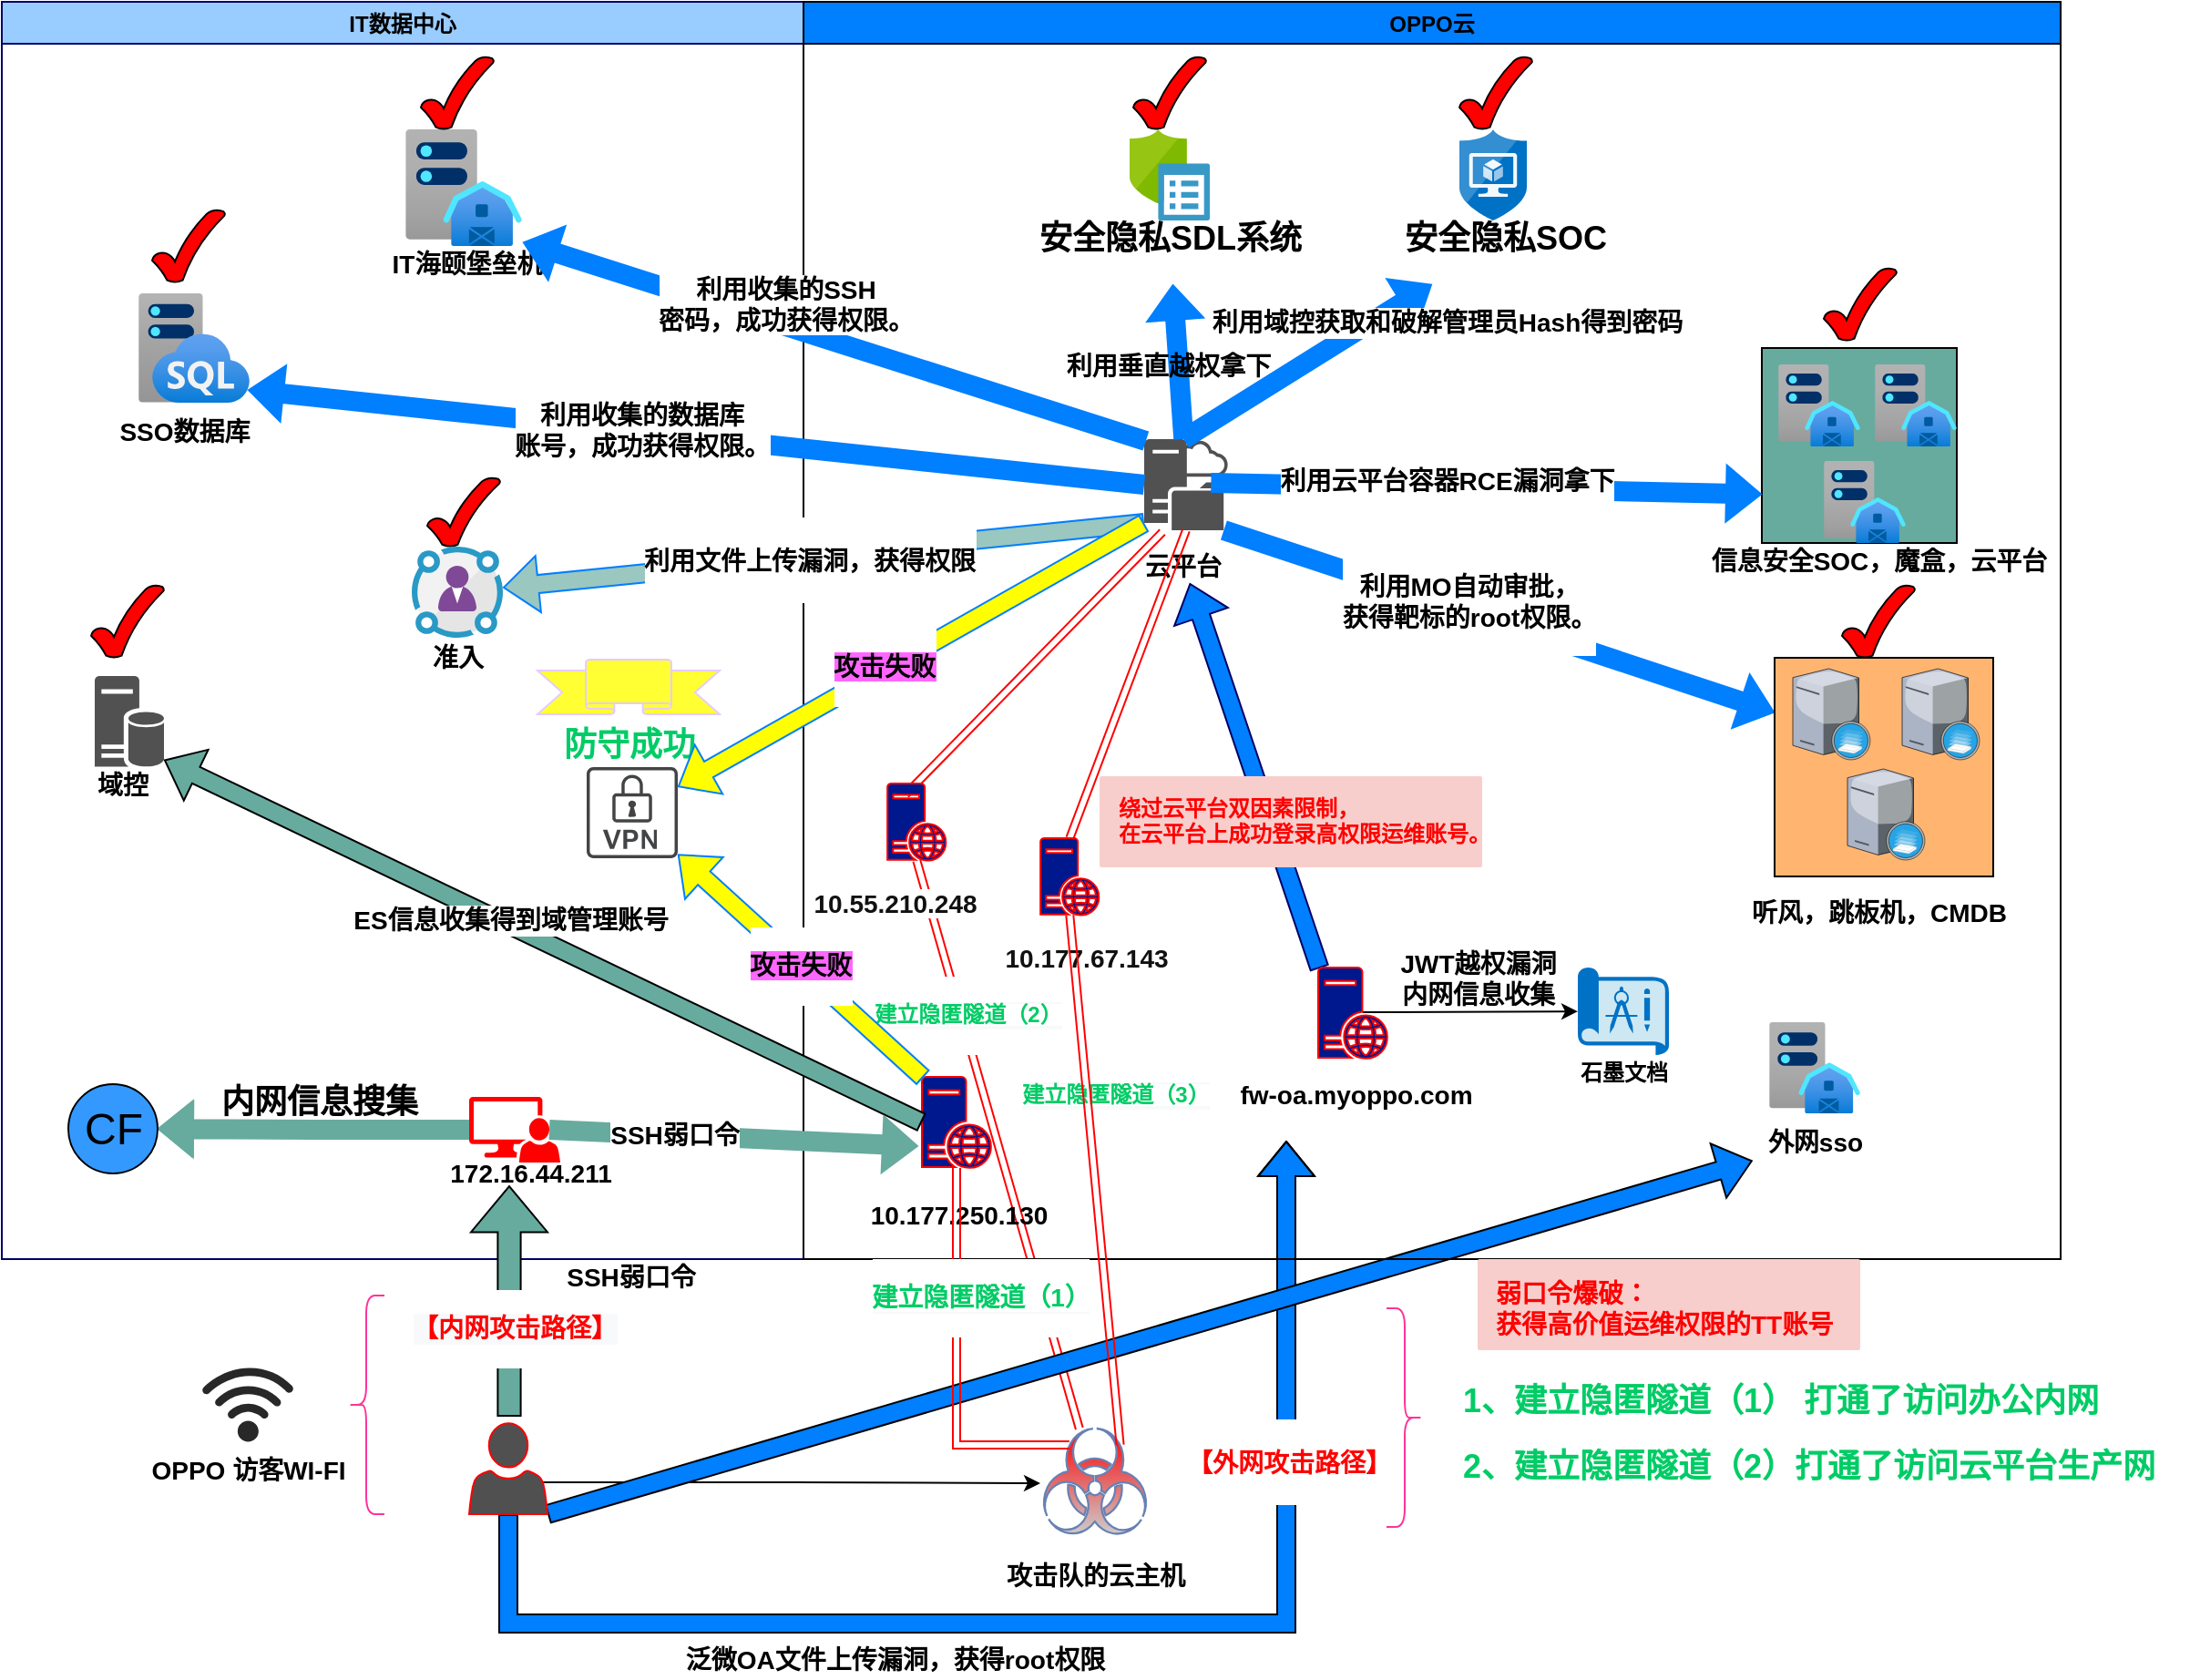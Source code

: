 <mxfile version="22.1.0" type="github" pages="2">
  <diagram name="Page-1" id="822b0af5-4adb-64df-f703-e8dfc1f81529">
    <mxGraphModel dx="1588" dy="1726" grid="1" gridSize="10" guides="1" tooltips="1" connect="1" arrows="1" fold="1" page="1" pageScale="1" pageWidth="1100" pageHeight="850" background="#ffffff" math="0" shadow="0">
      <root>
        <mxCell id="0" />
        <mxCell id="1" parent="0" />
        <mxCell id="xDUCzoNB_8iKxrxr12U6-78" style="edgeStyle=none;shape=link;rounded=0;orthogonalLoop=1;jettySize=auto;html=1;strokeColor=#FF0000;fillColor=#9AC7BF;exitX=0.5;exitY=1;exitDx=0;exitDy=0;exitPerimeter=0;" parent="1" source="2aLpn5TLc2RhevLp-2D4-2" target="xDUCzoNB_8iKxrxr12U6-12" edge="1">
          <mxGeometry relative="1" as="geometry">
            <mxPoint x="641" y="300" as="sourcePoint" />
          </mxGeometry>
        </mxCell>
        <mxCell id="xDUCzoNB_8iKxrxr12U6-18" style="edgeStyle=orthogonalEdgeStyle;rounded=0;orthogonalLoop=1;jettySize=auto;html=1;exitX=0.94;exitY=0.65;exitDx=0;exitDy=0;exitPerimeter=0;" parent="1" source="xDUCzoNB_8iKxrxr12U6-2" target="xDUCzoNB_8iKxrxr12U6-12" edge="1">
          <mxGeometry relative="1" as="geometry" />
        </mxCell>
        <mxCell id="xDUCzoNB_8iKxrxr12U6-52" style="edgeStyle=orthogonalEdgeStyle;shape=flexArrow;rounded=0;orthogonalLoop=1;jettySize=auto;html=1;exitX=0.5;exitY=1;exitDx=0;exitDy=0;exitPerimeter=0;fillColor=#007FFF;" parent="1" source="xDUCzoNB_8iKxrxr12U6-2" target="xDUCzoNB_8iKxrxr12U6-27" edge="1">
          <mxGeometry relative="1" as="geometry">
            <Array as="points">
              <mxPoint x="318" y="820" />
              <mxPoint x="745" y="820" />
            </Array>
          </mxGeometry>
        </mxCell>
        <mxCell id="xDUCzoNB_8iKxrxr12U6-128" value="&lt;h2&gt;&lt;b&gt;&lt;font style=&quot;font-size: 14px&quot; color=&quot;#ff0000&quot;&gt;【外网攻击路径】&lt;/font&gt;&lt;/b&gt;&lt;/h2&gt;" style="edgeLabel;html=1;align=center;verticalAlign=middle;resizable=0;points=[];" parent="xDUCzoNB_8iKxrxr12U6-52" vertex="1" connectable="0">
          <mxGeometry x="0.533" y="-1" relative="1" as="geometry">
            <mxPoint as="offset" />
          </mxGeometry>
        </mxCell>
        <mxCell id="xDUCzoNB_8iKxrxr12U6-63" style="edgeStyle=none;rounded=0;orthogonalLoop=1;jettySize=auto;html=1;exitX=1;exitY=1;exitDx=0;exitDy=0;exitPerimeter=0;fillColor=#007FFF;shape=flexArrow;" parent="1" source="xDUCzoNB_8iKxrxr12U6-2" target="xDUCzoNB_8iKxrxr12U6-62" edge="1">
          <mxGeometry relative="1" as="geometry" />
        </mxCell>
        <mxCell id="xDUCzoNB_8iKxrxr12U6-2" value="" style="pointerEvents=1;shadow=0;dashed=0;html=1;strokeColor=red;labelPosition=center;verticalLabelPosition=bottom;verticalAlign=top;align=center;fillColor=#505050;shape=mxgraph.mscae.intune.account_portal" parent="1" vertex="1">
          <mxGeometry x="296.5" y="710" width="43" height="50" as="geometry" />
        </mxCell>
        <mxCell id="xDUCzoNB_8iKxrxr12U6-6" value="IT数据中心" style="swimlane;fillColor=#99CCFF;strokeColor=#000066;" parent="1" vertex="1">
          <mxGeometry x="40" y="-70" width="440" height="690" as="geometry">
            <mxRectangle x="320" y="180" width="90" height="23" as="alternateBounds" />
          </mxGeometry>
        </mxCell>
        <mxCell id="xDUCzoNB_8iKxrxr12U6-39" style="edgeStyle=orthogonalEdgeStyle;rounded=0;orthogonalLoop=1;jettySize=auto;html=1;exitX=0;exitY=0.5;exitDx=0;exitDy=0;exitPerimeter=0;entryX=1;entryY=0.5;entryDx=0;entryDy=0;strokeColor=#67AB9F;shape=flexArrow;fillColor=#67AB9F;" parent="xDUCzoNB_8iKxrxr12U6-6" source="xDUCzoNB_8iKxrxr12U6-32" target="xDUCzoNB_8iKxrxr12U6-38" edge="1">
          <mxGeometry relative="1" as="geometry" />
        </mxCell>
        <mxCell id="xDUCzoNB_8iKxrxr12U6-32" value="" style="pointerEvents=1;shadow=0;dashed=0;html=1;strokeColor=none;labelPosition=center;verticalLabelPosition=bottom;verticalAlign=top;align=center;fillColor=#FF0000;shape=mxgraph.mscae.system_center.admin_console" parent="xDUCzoNB_8iKxrxr12U6-6" vertex="1">
          <mxGeometry x="256.5" y="601" width="50" height="36" as="geometry" />
        </mxCell>
        <mxCell id="xDUCzoNB_8iKxrxr12U6-36" value="&lt;font style=&quot;font-size: 14px&quot;&gt;&lt;b&gt;172.16.44.211&lt;/b&gt;&lt;/font&gt;" style="text;html=1;align=center;verticalAlign=middle;resizable=0;points=[];autosize=1;" parent="xDUCzoNB_8iKxrxr12U6-6" vertex="1">
          <mxGeometry x="240" y="633" width="100" height="20" as="geometry" />
        </mxCell>
        <mxCell id="xDUCzoNB_8iKxrxr12U6-38" value="&lt;font style=&quot;font-size: 24px&quot;&gt;CF&lt;/font&gt;" style="ellipse;whiteSpace=wrap;html=1;aspect=fixed;strokeColor=#000000;fillColor=#3399FF;" parent="xDUCzoNB_8iKxrxr12U6-6" vertex="1">
          <mxGeometry x="36.5" y="594" width="49" height="49" as="geometry" />
        </mxCell>
        <mxCell id="xDUCzoNB_8iKxrxr12U6-40" value="&lt;font style=&quot;font-size: 18px&quot;&gt;&lt;b&gt;内网信息搜集&lt;/b&gt;&lt;/font&gt;" style="text;html=1;align=center;verticalAlign=middle;resizable=0;points=[];autosize=1;" parent="xDUCzoNB_8iKxrxr12U6-6" vertex="1">
          <mxGeometry x="113.5" y="594" width="120" height="20" as="geometry" />
        </mxCell>
        <mxCell id="xDUCzoNB_8iKxrxr12U6-66" value="" style="pointerEvents=1;shadow=0;dashed=0;html=1;strokeColor=none;labelPosition=center;verticalLabelPosition=bottom;verticalAlign=top;align=center;fillColor=#515151;shape=mxgraph.mscae.enterprise.database_server" parent="xDUCzoNB_8iKxrxr12U6-6" vertex="1">
          <mxGeometry x="51" y="370" width="38" height="50" as="geometry" />
        </mxCell>
        <mxCell id="xDUCzoNB_8iKxrxr12U6-69" value="&lt;font style=&quot;font-size: 14px&quot;&gt;&lt;b&gt;域控&lt;/b&gt;&lt;/font&gt;" style="text;html=1;align=center;verticalAlign=middle;resizable=0;points=[];autosize=1;" parent="xDUCzoNB_8iKxrxr12U6-6" vertex="1">
          <mxGeometry x="46" y="420" width="40" height="20" as="geometry" />
        </mxCell>
        <mxCell id="xDUCzoNB_8iKxrxr12U6-70" value="" style="verticalLabelPosition=bottom;verticalAlign=top;html=1;shape=mxgraph.basic.tick;strokeColor=#000000;fillColor=#FF0000;" parent="xDUCzoNB_8iKxrxr12U6-6" vertex="1">
          <mxGeometry x="49" y="320" width="40" height="40" as="geometry" />
        </mxCell>
        <mxCell id="xDUCzoNB_8iKxrxr12U6-106" value="" style="aspect=fixed;html=1;points=[];align=center;image;fontSize=12;image=img/lib/azure2/general/Server_Farm.svg;strokeColor=#000000;fillColor=#FF0000;" parent="xDUCzoNB_8iKxrxr12U6-6" vertex="1">
          <mxGeometry x="221.5" y="70" width="64" height="64" as="geometry" />
        </mxCell>
        <mxCell id="xDUCzoNB_8iKxrxr12U6-107" value="" style="group" parent="xDUCzoNB_8iKxrxr12U6-6" vertex="1" connectable="0">
          <mxGeometry x="60" y="160" width="85" height="86" as="geometry" />
        </mxCell>
        <mxCell id="xDUCzoNB_8iKxrxr12U6-104" value="" style="aspect=fixed;html=1;points=[];align=center;image;fontSize=12;image=img/lib/azure2/databases/SQL_Managed_Instance.svg;strokeColor=#000000;fillColor=#FF0000;" parent="xDUCzoNB_8iKxrxr12U6-107" vertex="1">
          <mxGeometry x="15.06" width="60.94" height="60" as="geometry" />
        </mxCell>
        <mxCell id="xDUCzoNB_8iKxrxr12U6-105" value="&lt;font style=&quot;font-size: 14px&quot;&gt;&lt;b&gt;SSO数据库&lt;/b&gt;&lt;/font&gt;" style="text;html=1;align=center;verticalAlign=middle;resizable=0;points=[];autosize=1;" parent="xDUCzoNB_8iKxrxr12U6-107" vertex="1">
          <mxGeometry x="-5" y="66" width="90" height="20" as="geometry" />
        </mxCell>
        <mxCell id="xDUCzoNB_8iKxrxr12U6-117" value="&lt;font style=&quot;font-size: 14px&quot;&gt;&lt;b&gt;IT海颐堡垒机&lt;/b&gt;&lt;/font&gt;" style="text;html=1;align=center;verticalAlign=middle;resizable=0;points=[];autosize=1;" parent="xDUCzoNB_8iKxrxr12U6-6" vertex="1">
          <mxGeometry x="205" y="134" width="100" height="20" as="geometry" />
        </mxCell>
        <mxCell id="xDUCzoNB_8iKxrxr12U6-143" value="" style="verticalLabelPosition=bottom;verticalAlign=top;html=1;shape=mxgraph.basic.tick;strokeColor=#000000;fillColor=#FF0000;" parent="xDUCzoNB_8iKxrxr12U6-6" vertex="1">
          <mxGeometry x="82.5" y="114" width="40" height="40" as="geometry" />
        </mxCell>
        <mxCell id="xDUCzoNB_8iKxrxr12U6-144" value="" style="verticalLabelPosition=bottom;verticalAlign=top;html=1;shape=mxgraph.basic.tick;strokeColor=#000000;fillColor=#FF0000;" parent="xDUCzoNB_8iKxrxr12U6-6" vertex="1">
          <mxGeometry x="230" y="30" width="40" height="40" as="geometry" />
        </mxCell>
        <mxCell id="xDUCzoNB_8iKxrxr12U6-145" value="" style="verticalLabelPosition=bottom;verticalAlign=top;html=1;shape=mxgraph.basic.tick;strokeColor=#000000;fillColor=#FF0000;" parent="xDUCzoNB_8iKxrxr12U6-6" vertex="1">
          <mxGeometry x="233.5" y="261" width="40" height="38" as="geometry" />
        </mxCell>
        <mxCell id="xDUCzoNB_8iKxrxr12U6-155" value="" style="group" parent="xDUCzoNB_8iKxrxr12U6-6" vertex="1" connectable="0">
          <mxGeometry x="225" y="299" width="50" height="71" as="geometry" />
        </mxCell>
        <mxCell id="xDUCzoNB_8iKxrxr12U6-152" value="" style="aspect=fixed;html=1;points=[];align=center;image;fontSize=12;image=img/lib/mscae/Identity_Governance.svg;strokeColor=#E5CCFF;fillColor=#67AB9F;" parent="xDUCzoNB_8iKxrxr12U6-155" vertex="1">
          <mxGeometry width="50" height="50" as="geometry" />
        </mxCell>
        <mxCell id="xDUCzoNB_8iKxrxr12U6-153" value="&lt;font style=&quot;font-size: 14px&quot;&gt;&lt;b&gt;准入&lt;/b&gt;&lt;/font&gt;" style="text;html=1;align=center;verticalAlign=middle;resizable=0;points=[];autosize=1;" parent="xDUCzoNB_8iKxrxr12U6-155" vertex="1">
          <mxGeometry x="5" y="51" width="40" height="20" as="geometry" />
        </mxCell>
        <mxCell id="xDUCzoNB_8iKxrxr12U6-167" value="" style="pointerEvents=1;shadow=0;dashed=0;html=1;strokeColor=none;fillColor=#434445;aspect=fixed;labelPosition=center;verticalLabelPosition=bottom;verticalAlign=top;align=center;outlineConnect=0;shape=mxgraph.vvd.vpn;" parent="xDUCzoNB_8iKxrxr12U6-6" vertex="1">
          <mxGeometry x="321" y="420" width="50" height="50" as="geometry" />
        </mxCell>
        <mxCell id="xDUCzoNB_8iKxrxr12U6-174" value="&lt;b&gt;&lt;font style=&quot;font-size: 18px&quot; color=&quot;#00cc66&quot;&gt;防守成功&lt;/font&gt;&lt;/b&gt;" style="verticalLabelPosition=bottom;verticalAlign=top;html=1;shape=mxgraph.basic.banner;strokeColor=#E5CCFF;fillColor=#FFFF33;" parent="xDUCzoNB_8iKxrxr12U6-6" vertex="1">
          <mxGeometry x="294" y="361" width="100" height="30" as="geometry" />
        </mxCell>
        <mxCell id="xDUCzoNB_8iKxrxr12U6-7" value="OPPO云" style="swimlane;fillColor=#007FFF;" parent="1" vertex="1">
          <mxGeometry x="480" y="-70" width="690" height="690" as="geometry">
            <mxRectangle x="320" y="180" width="90" height="23" as="alternateBounds" />
          </mxGeometry>
        </mxCell>
        <mxCell id="xDUCzoNB_8iKxrxr12U6-42" value="" style="group" parent="xDUCzoNB_8iKxrxr12U6-7" vertex="1" connectable="0">
          <mxGeometry x="20" y="590" width="151" height="86" as="geometry" />
        </mxCell>
        <mxCell id="xDUCzoNB_8iKxrxr12U6-43" value="" style="aspect=fixed;pointerEvents=1;shadow=0;dashed=0;html=1;strokeColor=red;labelPosition=center;verticalLabelPosition=bottom;verticalAlign=top;align=center;fillColor=#00188D;shape=mxgraph.mscae.enterprise.web_server" parent="xDUCzoNB_8iKxrxr12U6-42" vertex="1">
          <mxGeometry x="45" width="38" height="50" as="geometry" />
        </mxCell>
        <mxCell id="xDUCzoNB_8iKxrxr12U6-44" value="&lt;font style=&quot;font-size: 14px&quot;&gt;&lt;b&gt;10.177.250.130&lt;/b&gt;&lt;/font&gt;" style="text;html=1;align=center;verticalAlign=middle;resizable=0;points=[];autosize=1;" parent="xDUCzoNB_8iKxrxr12U6-42" vertex="1">
          <mxGeometry x="10" y="66" width="110" height="20" as="geometry" />
        </mxCell>
        <mxCell id="xDUCzoNB_8iKxrxr12U6-133" value="&lt;h4 style=&quot;background-color: rgb(248 , 249 , 250)&quot;&gt;&lt;span style=&quot;background-color: rgb(255 , 255 , 255)&quot;&gt;&lt;font color=&quot;#00cc66&quot; style=&quot;font-size: 12px&quot;&gt;建立隐匿隧道（3）&lt;/font&gt;&lt;/span&gt;&lt;/h4&gt;" style="edgeLabel;html=1;align=center;verticalAlign=middle;resizable=0;points=[];" parent="xDUCzoNB_8iKxrxr12U6-42" vertex="1" connectable="0">
          <mxGeometry x="151" y="10" as="geometry" />
        </mxCell>
        <mxCell id="xDUCzoNB_8iKxrxr12U6-60" style="rounded=0;orthogonalLoop=1;jettySize=auto;html=1;exitX=0.64;exitY=0.49;exitDx=0;exitDy=0;exitPerimeter=0;fillColor=#FF6666;" parent="xDUCzoNB_8iKxrxr12U6-7" source="xDUCzoNB_8iKxrxr12U6-10" target="xDUCzoNB_8iKxrxr12U6-56" edge="1">
          <mxGeometry relative="1" as="geometry" />
        </mxCell>
        <mxCell id="xDUCzoNB_8iKxrxr12U6-61" value="&lt;font style=&quot;font-size: 14px&quot;&gt;&lt;b&gt;JWT越权漏洞&lt;br&gt;内网信息收集&lt;/b&gt;&lt;/font&gt;" style="text;html=1;align=center;verticalAlign=middle;resizable=0;points=[];autosize=1;" parent="xDUCzoNB_8iKxrxr12U6-7" vertex="1">
          <mxGeometry x="320" y="516" width="100" height="40" as="geometry" />
        </mxCell>
        <mxCell id="xDUCzoNB_8iKxrxr12U6-74" value="" style="group" parent="xDUCzoNB_8iKxrxr12U6-7" vertex="1" connectable="0">
          <mxGeometry x="178" y="240" width="60" height="80" as="geometry" />
        </mxCell>
        <mxCell id="xDUCzoNB_8iKxrxr12U6-72" value="" style="pointerEvents=1;shadow=0;dashed=0;html=1;strokeColor=none;labelPosition=center;verticalLabelPosition=bottom;verticalAlign=top;align=center;fillColor=#515151;shape=mxgraph.mscae.system_center.cloud_distribution_point" parent="xDUCzoNB_8iKxrxr12U6-74" vertex="1">
          <mxGeometry x="9" width="46" height="50" as="geometry" />
        </mxCell>
        <mxCell id="xDUCzoNB_8iKxrxr12U6-73" value="&lt;font style=&quot;font-size: 14px&quot;&gt;&lt;b&gt;云平台&lt;/b&gt;&lt;/font&gt;" style="text;html=1;align=center;verticalAlign=middle;resizable=0;points=[];autosize=1;" parent="xDUCzoNB_8iKxrxr12U6-74" vertex="1">
          <mxGeometry y="60" width="60" height="20" as="geometry" />
        </mxCell>
        <mxCell id="xDUCzoNB_8iKxrxr12U6-75" style="edgeStyle=none;shape=flexArrow;rounded=0;orthogonalLoop=1;jettySize=auto;html=1;exitX=0.02;exitY=0.01;exitDx=0;exitDy=0;exitPerimeter=0;entryX=0.567;entryY=0.95;entryDx=0;entryDy=0;entryPerimeter=0;strokeColor=#000066;fillColor=#007FFF;" parent="xDUCzoNB_8iKxrxr12U6-7" source="xDUCzoNB_8iKxrxr12U6-10" target="xDUCzoNB_8iKxrxr12U6-73" edge="1">
          <mxGeometry relative="1" as="geometry" />
        </mxCell>
        <mxCell id="xDUCzoNB_8iKxrxr12U6-77" value="&lt;b&gt;&lt;font color=&quot;#ff0000&quot;&gt;绕过云平台双因素限制，&lt;br&gt;在云平台上成功登录高权限运维账号。&lt;/font&gt;&lt;/b&gt;" style="points=[[0,0,0],[0.25,0,0],[0.5,0,0],[0.75,0,0],[1,0,0],[1,0.25,0],[1,0.5,0],[1,0.75,0],[1,1,0],[0.75,1,0],[0.5,1,0],[0.25,1,0],[0,1,0],[0,0.75,0],[0,0.5,0],[0,0.25,0]];rounded=1;absoluteArcSize=1;arcSize=2;html=1;strokeColor=none;gradientColor=none;shadow=0;dashed=0;fontSize=12;fontColor=#9E9E9E;align=left;verticalAlign=top;spacing=10;spacingTop=-4;fillColor=#F8CECC;" parent="xDUCzoNB_8iKxrxr12U6-7" vertex="1">
          <mxGeometry x="162.5" y="425" width="210" height="50" as="geometry" />
        </mxCell>
        <mxCell id="xDUCzoNB_8iKxrxr12U6-41" value="" style="group" parent="xDUCzoNB_8iKxrxr12U6-7" vertex="1" connectable="0">
          <mxGeometry x="237.5" y="530" width="135" height="95" as="geometry" />
        </mxCell>
        <mxCell id="xDUCzoNB_8iKxrxr12U6-10" value="" style="aspect=fixed;pointerEvents=1;shadow=0;dashed=0;html=1;strokeColor=red;labelPosition=center;verticalLabelPosition=bottom;verticalAlign=top;align=center;fillColor=#00188D;shape=mxgraph.mscae.enterprise.web_server" parent="xDUCzoNB_8iKxrxr12U6-41" vertex="1">
          <mxGeometry x="45" width="38" height="50" as="geometry" />
        </mxCell>
        <mxCell id="xDUCzoNB_8iKxrxr12U6-27" value="&lt;h3&gt;&lt;font style=&quot;font-size: 14px&quot;&gt;fw-oa.myoppo.com&lt;/font&gt;&lt;/h3&gt;" style="text;html=1;align=center;verticalAlign=middle;resizable=0;points=[];autosize=1;" parent="xDUCzoNB_8iKxrxr12U6-41" vertex="1">
          <mxGeometry x="-5" y="45" width="140" height="50" as="geometry" />
        </mxCell>
        <mxCell id="xDUCzoNB_8iKxrxr12U6-64" value="" style="group" parent="xDUCzoNB_8iKxrxr12U6-7" vertex="1" connectable="0">
          <mxGeometry x="520" y="560" width="70" height="76" as="geometry" />
        </mxCell>
        <mxCell id="xDUCzoNB_8iKxrxr12U6-8" value="" style="aspect=fixed;html=1;points=[];align=center;image;fontSize=12;image=img/lib/azure2/general/Server_Farm.svg;" parent="xDUCzoNB_8iKxrxr12U6-64" vertex="1">
          <mxGeometry x="10" width="50" height="50" as="geometry" />
        </mxCell>
        <mxCell id="xDUCzoNB_8iKxrxr12U6-62" value="&lt;font style=&quot;font-size: 14px&quot;&gt;&lt;b&gt;外网sso&lt;/b&gt;&lt;/font&gt;" style="text;html=1;align=center;verticalAlign=middle;resizable=0;points=[];autosize=1;" parent="xDUCzoNB_8iKxrxr12U6-64" vertex="1">
          <mxGeometry y="56" width="70" height="20" as="geometry" />
        </mxCell>
        <mxCell id="xDUCzoNB_8iKxrxr12U6-125" style="edgeStyle=none;rounded=0;orthogonalLoop=1;jettySize=auto;html=1;exitX=0.95;exitY=1;exitDx=0;exitDy=0;exitPerimeter=0;entryX=0;entryY=0.25;entryDx=0;entryDy=0;strokeColor=#007FFF;fillColor=#007FFF;shape=flexArrow;" parent="xDUCzoNB_8iKxrxr12U6-7" source="xDUCzoNB_8iKxrxr12U6-72" target="xDUCzoNB_8iKxrxr12U6-121" edge="1">
          <mxGeometry relative="1" as="geometry" />
        </mxCell>
        <mxCell id="xDUCzoNB_8iKxrxr12U6-126" value="&lt;h3&gt;&lt;font style=&quot;font-size: 14px&quot;&gt;&lt;b&gt;利用MO自动审批，&lt;br&gt;&lt;/b&gt;&lt;/font&gt;&lt;font style=&quot;font-size: 14px&quot;&gt;&lt;b&gt;获得靶标的root权限。&lt;/b&gt;&lt;/font&gt;&lt;/h3&gt;" style="edgeLabel;html=1;align=center;verticalAlign=middle;resizable=0;points=[];" parent="xDUCzoNB_8iKxrxr12U6-125" vertex="1" connectable="0">
          <mxGeometry x="-0.344" y="1" relative="1" as="geometry">
            <mxPoint x="35" y="6.46" as="offset" />
          </mxGeometry>
        </mxCell>
        <mxCell id="xDUCzoNB_8iKxrxr12U6-134" value="" style="group" parent="xDUCzoNB_8iKxrxr12U6-7" vertex="1" connectable="0">
          <mxGeometry x="510" y="360" width="160" height="150" as="geometry" />
        </mxCell>
        <mxCell id="xDUCzoNB_8iKxrxr12U6-121" value="" style="whiteSpace=wrap;html=1;aspect=fixed;strokeColor=#000000;fillColor=#FFB570;" parent="xDUCzoNB_8iKxrxr12U6-134" vertex="1">
          <mxGeometry x="23" width="120" height="120" as="geometry" />
        </mxCell>
        <mxCell id="xDUCzoNB_8iKxrxr12U6-120" value="" style="verticalLabelPosition=bottom;aspect=fixed;html=1;verticalAlign=top;strokeColor=none;align=center;outlineConnect=0;shape=mxgraph.citrix.xenserver;fillColor=#FF0000;" parent="xDUCzoNB_8iKxrxr12U6-134" vertex="1">
          <mxGeometry x="33" y="6" width="42.5" height="50" as="geometry" />
        </mxCell>
        <mxCell id="xDUCzoNB_8iKxrxr12U6-122" value="" style="verticalLabelPosition=bottom;aspect=fixed;html=1;verticalAlign=top;strokeColor=none;align=center;outlineConnect=0;shape=mxgraph.citrix.xenserver;fillColor=#FF0000;" parent="xDUCzoNB_8iKxrxr12U6-134" vertex="1">
          <mxGeometry x="93" y="6" width="42.5" height="50" as="geometry" />
        </mxCell>
        <mxCell id="xDUCzoNB_8iKxrxr12U6-123" value="" style="verticalLabelPosition=bottom;aspect=fixed;html=1;verticalAlign=top;strokeColor=none;align=center;outlineConnect=0;shape=mxgraph.citrix.xenserver;fillColor=#FF0000;" parent="xDUCzoNB_8iKxrxr12U6-134" vertex="1">
          <mxGeometry x="63" y="61" width="42.5" height="50" as="geometry" />
        </mxCell>
        <mxCell id="xDUCzoNB_8iKxrxr12U6-124" value="&lt;font style=&quot;font-size: 14px&quot;&gt;&lt;b&gt;听风，跳板机，CMDB&lt;/b&gt;&lt;/font&gt;" style="text;html=1;align=center;verticalAlign=middle;resizable=0;points=[];autosize=1;" parent="xDUCzoNB_8iKxrxr12U6-134" vertex="1">
          <mxGeometry y="130" width="160" height="20" as="geometry" />
        </mxCell>
        <mxCell id="xDUCzoNB_8iKxrxr12U6-135" style="edgeStyle=none;rounded=0;orthogonalLoop=1;jettySize=auto;html=1;exitX=0;exitY=0.25;exitDx=0;exitDy=0;strokeColor=#000000;fillColor=#67AB9F;" parent="xDUCzoNB_8iKxrxr12U6-134" source="xDUCzoNB_8iKxrxr12U6-121" target="xDUCzoNB_8iKxrxr12U6-121" edge="1">
          <mxGeometry relative="1" as="geometry" />
        </mxCell>
        <mxCell id="xDUCzoNB_8iKxrxr12U6-140" value="" style="group" parent="xDUCzoNB_8iKxrxr12U6-7" vertex="1" connectable="0">
          <mxGeometry x="490" y="190" width="200" height="138" as="geometry" />
        </mxCell>
        <mxCell id="xDUCzoNB_8iKxrxr12U6-138" value="" style="whiteSpace=wrap;html=1;aspect=fixed;strokeColor=#000000;fillColor=#67AB9F;" parent="xDUCzoNB_8iKxrxr12U6-140" vertex="1">
          <mxGeometry x="36" width="107" height="107" as="geometry" />
        </mxCell>
        <mxCell id="xDUCzoNB_8iKxrxr12U6-102" value="" style="aspect=fixed;html=1;points=[];align=center;image;fontSize=12;image=img/lib/azure2/general/Server_Farm.svg;strokeColor=#000000;fillColor=#FF0000;" parent="xDUCzoNB_8iKxrxr12U6-140" vertex="1">
          <mxGeometry x="98" y="9" width="45" height="45" as="geometry" />
        </mxCell>
        <mxCell id="xDUCzoNB_8iKxrxr12U6-137" value="" style="aspect=fixed;html=1;points=[];align=center;image;fontSize=12;image=img/lib/azure2/general/Server_Farm.svg;strokeColor=#000000;fillColor=#FF0000;" parent="xDUCzoNB_8iKxrxr12U6-140" vertex="1">
          <mxGeometry x="45" y="9" width="45" height="45" as="geometry" />
        </mxCell>
        <mxCell id="xDUCzoNB_8iKxrxr12U6-136" value="" style="aspect=fixed;html=1;points=[];align=center;image;fontSize=12;image=img/lib/azure2/general/Server_Farm.svg;strokeColor=#000000;fillColor=#FF0000;" parent="xDUCzoNB_8iKxrxr12U6-140" vertex="1">
          <mxGeometry x="70" y="62" width="45" height="45" as="geometry" />
        </mxCell>
        <mxCell id="xDUCzoNB_8iKxrxr12U6-139" value="&lt;font style=&quot;font-size: 14px&quot;&gt;&lt;b&gt;信息安全SOC，魔盒，云平台&lt;/b&gt;&lt;/font&gt;" style="text;html=1;align=center;verticalAlign=middle;resizable=0;points=[];autosize=1;" parent="xDUCzoNB_8iKxrxr12U6-140" vertex="1">
          <mxGeometry y="107" width="200" height="20" as="geometry" />
        </mxCell>
        <mxCell id="xDUCzoNB_8iKxrxr12U6-141" style="edgeStyle=none;rounded=0;orthogonalLoop=1;jettySize=auto;html=1;exitX=0.95;exitY=0.5;exitDx=0;exitDy=0;exitPerimeter=0;strokeColor=#007FFF;fillColor=#007FFF;entryX=0;entryY=0.75;entryDx=0;entryDy=0;shape=flexArrow;" parent="xDUCzoNB_8iKxrxr12U6-7" target="xDUCzoNB_8iKxrxr12U6-138" edge="1">
          <mxGeometry relative="1" as="geometry">
            <mxPoint x="223.7" y="264" as="sourcePoint" />
            <mxPoint x="470" y="269" as="targetPoint" />
          </mxGeometry>
        </mxCell>
        <mxCell id="xDUCzoNB_8iKxrxr12U6-142" value="&lt;h4&gt;&lt;font style=&quot;font-size: 14px&quot;&gt;利用云平台容器RCE漏洞拿下&lt;/font&gt;&lt;/h4&gt;" style="edgeLabel;html=1;align=center;verticalAlign=middle;resizable=0;points=[];" parent="xDUCzoNB_8iKxrxr12U6-141" vertex="1" connectable="0">
          <mxGeometry x="-0.472" y="1" relative="1" as="geometry">
            <mxPoint x="49.29" y="-2.31" as="offset" />
          </mxGeometry>
        </mxCell>
        <mxCell id="xDUCzoNB_8iKxrxr12U6-146" value="" style="verticalLabelPosition=bottom;verticalAlign=top;html=1;shape=mxgraph.basic.tick;strokeColor=#000000;fillColor=#FF0000;" parent="xDUCzoNB_8iKxrxr12U6-7" vertex="1">
          <mxGeometry x="560" y="146" width="40" height="40" as="geometry" />
        </mxCell>
        <mxCell id="xDUCzoNB_8iKxrxr12U6-147" value="" style="verticalLabelPosition=bottom;verticalAlign=top;html=1;shape=mxgraph.basic.tick;strokeColor=#000000;fillColor=#FF0000;" parent="xDUCzoNB_8iKxrxr12U6-7" vertex="1">
          <mxGeometry x="570" y="320" width="40" height="40" as="geometry" />
        </mxCell>
        <mxCell id="xDUCzoNB_8iKxrxr12U6-156" value="" style="aspect=fixed;html=1;points=[];align=center;image;fontSize=12;image=img/lib/mscae/Security_Baselines.svg;strokeColor=#E5CCFF;fillColor=#67AB9F;" parent="xDUCzoNB_8iKxrxr12U6-7" vertex="1">
          <mxGeometry x="179" y="70" width="44" height="50" as="geometry" />
        </mxCell>
        <mxCell id="xDUCzoNB_8iKxrxr12U6-157" value="" style="aspect=fixed;html=1;points=[];align=center;image;fontSize=12;image=img/lib/mscae/Application_Security_Groups.svg;strokeColor=#E5CCFF;fillColor=#67AB9F;" parent="xDUCzoNB_8iKxrxr12U6-7" vertex="1">
          <mxGeometry x="360" y="70" width="37" height="50" as="geometry" />
        </mxCell>
        <mxCell id="xDUCzoNB_8iKxrxr12U6-158" value="&lt;h2&gt;安全隐私SDL系统&lt;/h2&gt;" style="text;html=1;align=center;verticalAlign=middle;resizable=0;points=[];autosize=1;" parent="xDUCzoNB_8iKxrxr12U6-7" vertex="1">
          <mxGeometry x="121" y="105" width="160" height="50" as="geometry" />
        </mxCell>
        <mxCell id="xDUCzoNB_8iKxrxr12U6-159" value="&lt;h2&gt;安全隐私SOC&lt;/h2&gt;" style="text;html=1;align=center;verticalAlign=middle;resizable=0;points=[];autosize=1;" parent="xDUCzoNB_8iKxrxr12U6-7" vertex="1">
          <mxGeometry x="320" y="105" width="130" height="50" as="geometry" />
        </mxCell>
        <mxCell id="xDUCzoNB_8iKxrxr12U6-160" value="" style="verticalLabelPosition=bottom;verticalAlign=top;html=1;shape=mxgraph.basic.tick;strokeColor=#000000;fillColor=#FF0000;" parent="xDUCzoNB_8iKxrxr12U6-7" vertex="1">
          <mxGeometry x="181" y="30" width="40" height="40" as="geometry" />
        </mxCell>
        <mxCell id="xDUCzoNB_8iKxrxr12U6-161" value="" style="verticalLabelPosition=bottom;verticalAlign=top;html=1;shape=mxgraph.basic.tick;strokeColor=#000000;fillColor=#FF0000;" parent="xDUCzoNB_8iKxrxr12U6-7" vertex="1">
          <mxGeometry x="360" y="30" width="40" height="40" as="geometry" />
        </mxCell>
        <mxCell id="xDUCzoNB_8iKxrxr12U6-162" style="edgeStyle=none;rounded=0;orthogonalLoop=1;jettySize=auto;html=1;exitX=0.47;exitY=0;exitDx=0;exitDy=0;exitPerimeter=0;strokeColor=#007FFF;fillColor=#007FFF;shape=flexArrow;" parent="xDUCzoNB_8iKxrxr12U6-7" source="xDUCzoNB_8iKxrxr12U6-72" target="xDUCzoNB_8iKxrxr12U6-158" edge="1">
          <mxGeometry relative="1" as="geometry" />
        </mxCell>
        <mxCell id="xDUCzoNB_8iKxrxr12U6-163" style="edgeStyle=none;rounded=0;orthogonalLoop=1;jettySize=auto;html=1;exitX=0.47;exitY=0;exitDx=0;exitDy=0;exitPerimeter=0;strokeColor=#007FFF;fillColor=#007FFF;shape=flexArrow;" parent="xDUCzoNB_8iKxrxr12U6-7" source="xDUCzoNB_8iKxrxr12U6-72" target="xDUCzoNB_8iKxrxr12U6-159" edge="1">
          <mxGeometry relative="1" as="geometry" />
        </mxCell>
        <mxCell id="xDUCzoNB_8iKxrxr12U6-165" value="&lt;font style=&quot;font-size: 14px&quot;&gt;&lt;b&gt;利用域控获取和破解管理员Hash得到密码&lt;/b&gt;&lt;/font&gt;" style="edgeLabel;html=1;align=center;verticalAlign=middle;resizable=0;points=[];" parent="xDUCzoNB_8iKxrxr12U6-163" vertex="1" connectable="0">
          <mxGeometry x="0.496" y="-1" relative="1" as="geometry">
            <mxPoint x="41.53" y="-2.07" as="offset" />
          </mxGeometry>
        </mxCell>
        <mxCell id="xDUCzoNB_8iKxrxr12U6-164" value="&lt;h3&gt;利用垂直越权拿下&lt;/h3&gt;" style="text;html=1;align=center;verticalAlign=middle;resizable=0;points=[];autosize=1;" parent="xDUCzoNB_8iKxrxr12U6-7" vertex="1">
          <mxGeometry x="135" y="175" width="130" height="50" as="geometry" />
        </mxCell>
        <mxCell id="2aLpn5TLc2RhevLp-2D4-6" value="" style="shape=link;endArrow=classic;startArrow=classic;html=1;exitX=0.309;exitY=0.142;exitDx=0;exitDy=0;exitPerimeter=0;entryX=0.217;entryY=1.02;entryDx=0;entryDy=0;entryPerimeter=0;fillColor=#33FFFF;strokeColor=#FF0000;" parent="xDUCzoNB_8iKxrxr12U6-7" source="2aLpn5TLc2RhevLp-2D4-2" target="xDUCzoNB_8iKxrxr12U6-72" edge="1">
          <mxGeometry width="50" height="50" relative="1" as="geometry">
            <mxPoint x="210" y="475" as="sourcePoint" />
            <mxPoint x="250" y="370" as="targetPoint" />
          </mxGeometry>
        </mxCell>
        <mxCell id="2aLpn5TLc2RhevLp-2D4-1" value="" style="group" parent="xDUCzoNB_8iKxrxr12U6-7" vertex="1" connectable="0">
          <mxGeometry x="6" y="425" width="110" height="76" as="geometry" />
        </mxCell>
        <mxCell id="2aLpn5TLc2RhevLp-2D4-2" value="" style="aspect=fixed;pointerEvents=1;shadow=0;dashed=0;html=1;strokeColor=red;labelPosition=center;verticalLabelPosition=bottom;verticalAlign=top;align=center;fillColor=#00188D;shape=mxgraph.mscae.enterprise.web_server" parent="2aLpn5TLc2RhevLp-2D4-1" vertex="1">
          <mxGeometry x="40.077" y="4" width="32.154" height="42.308" as="geometry" />
        </mxCell>
        <mxCell id="2aLpn5TLc2RhevLp-2D4-3" value="&lt;span style=&quot;color: rgb(17 , 17 , 18) ; font-family: , , &amp;#34;arial&amp;#34; , &amp;#34;microsoft yahei&amp;#34; , &amp;#34;microsoft jhenghei&amp;#34; , &amp;#34;helvetica neue&amp;#34; , sans-serif ; font-size: 14px ; background-color: rgb(255 , 255 , 255)&quot;&gt;&lt;b&gt;10.55.210.248&lt;/b&gt;&lt;/span&gt;" style="text;html=1;align=center;verticalAlign=middle;resizable=0;points=[];autosize=1;" parent="2aLpn5TLc2RhevLp-2D4-1" vertex="1">
          <mxGeometry x="-10.538" y="60.326" width="110" height="20" as="geometry" />
        </mxCell>
        <mxCell id="QNGrBLZejqNFKaZYDb2a-1" value="" style="group" parent="xDUCzoNB_8iKxrxr12U6-7" vertex="1" connectable="0">
          <mxGeometry x="90" y="455" width="110" height="80.326" as="geometry" />
        </mxCell>
        <mxCell id="QNGrBLZejqNFKaZYDb2a-2" value="" style="aspect=fixed;pointerEvents=1;shadow=0;dashed=0;html=1;strokeColor=red;labelPosition=center;verticalLabelPosition=bottom;verticalAlign=top;align=center;fillColor=#00188D;shape=mxgraph.mscae.enterprise.web_server" parent="QNGrBLZejqNFKaZYDb2a-1" vertex="1">
          <mxGeometry x="40.077" y="4" width="32.154" height="42.308" as="geometry" />
        </mxCell>
        <mxCell id="QNGrBLZejqNFKaZYDb2a-3" value="&lt;span style=&quot;color: rgb(17 , 17 , 18) ; font-family: , , &amp;#34;arial&amp;#34; , &amp;#34;microsoft yahei&amp;#34; , &amp;#34;microsoft jhenghei&amp;#34; , &amp;#34;helvetica neue&amp;#34; , sans-serif ; font-size: 14px ; background-color: rgb(255 , 255 , 255)&quot;&gt;&lt;b&gt;10.177.67.143&lt;/b&gt;&lt;/span&gt;" style="text;html=1;align=center;verticalAlign=middle;resizable=0;points=[];autosize=1;" parent="QNGrBLZejqNFKaZYDb2a-1" vertex="1">
          <mxGeometry x="10.002" y="60.326" width="110" height="20" as="geometry" />
        </mxCell>
        <mxCell id="QNGrBLZejqNFKaZYDb2a-5" style="shape=link;rounded=0;orthogonalLoop=1;jettySize=auto;html=1;exitX=0.5;exitY=1;exitDx=0;exitDy=0;exitPerimeter=0;entryX=0.5;entryY=0;entryDx=0;entryDy=0;entryPerimeter=0;strokeColor=#FF0000;" parent="xDUCzoNB_8iKxrxr12U6-7" source="xDUCzoNB_8iKxrxr12U6-72" target="QNGrBLZejqNFKaZYDb2a-2" edge="1">
          <mxGeometry relative="1" as="geometry" />
        </mxCell>
        <mxCell id="xDUCzoNB_8iKxrxr12U6-58" value="" style="group" parent="xDUCzoNB_8iKxrxr12U6-7" vertex="1" connectable="0">
          <mxGeometry x="420" y="530" width="60" height="83" as="geometry" />
        </mxCell>
        <mxCell id="xDUCzoNB_8iKxrxr12U6-56" value="" style="aspect=fixed;html=1;points=[];align=center;image;fontSize=12;image=img/lib/mscae/Blueprints.svg;strokeColor=#000000;fillColor=#3399FF;" parent="xDUCzoNB_8iKxrxr12U6-58" vertex="1">
          <mxGeometry x="5" width="50" height="48" as="geometry" />
        </mxCell>
        <mxCell id="xDUCzoNB_8iKxrxr12U6-57" value="&lt;h4&gt;石墨文档&lt;/h4&gt;" style="text;html=1;align=center;verticalAlign=middle;resizable=0;points=[];autosize=1;" parent="xDUCzoNB_8iKxrxr12U6-58" vertex="1">
          <mxGeometry y="33" width="60" height="50" as="geometry" />
        </mxCell>
        <mxCell id="QNGrBLZejqNFKaZYDb2a-6" value="&lt;h4 style=&quot;background-color: rgb(248 , 249 , 250)&quot;&gt;&lt;span style=&quot;background-color: rgb(255 , 255 , 255)&quot;&gt;&lt;font color=&quot;#00cc66&quot; style=&quot;font-size: 12px&quot;&gt;建立隐匿隧道（2）&lt;/font&gt;&lt;/span&gt;&lt;/h4&gt;" style="edgeLabel;html=1;align=center;verticalAlign=middle;resizable=0;points=[];" parent="xDUCzoNB_8iKxrxr12U6-7" vertex="1" connectable="0">
          <mxGeometry x="90" y="556" as="geometry" />
        </mxCell>
        <mxCell id="xDUCzoNB_8iKxrxr12U6-25" value="&lt;h3&gt;&lt;br&gt;&lt;/h3&gt;" style="shape=singleArrow;direction=north;whiteSpace=wrap;html=1;fillColor=#67AB9F;" parent="1" vertex="1">
          <mxGeometry x="297.5" y="580" width="42" height="126" as="geometry" />
        </mxCell>
        <mxCell id="xDUCzoNB_8iKxrxr12U6-28" value="" style="group" parent="1" vertex="1" connectable="0">
          <mxGeometry x="590" y="714" width="105" height="90" as="geometry" />
        </mxCell>
        <mxCell id="xDUCzoNB_8iKxrxr12U6-12" value="" style="fontColor=#0066CC;verticalAlign=top;verticalLabelPosition=bottom;labelPosition=center;align=center;html=1;outlineConnect=0;fillColor=#CCCCCC;strokeColor=#6881B3;gradientColor=red;gradientDirection=north;strokeWidth=2;shape=mxgraph.networks.virus;" parent="xDUCzoNB_8iKxrxr12U6-28" vertex="1">
          <mxGeometry x="20" y="-1" width="60" height="60" as="geometry" />
        </mxCell>
        <mxCell id="xDUCzoNB_8iKxrxr12U6-14" value="&lt;b&gt;&lt;font style=&quot;font-size: 14px&quot;&gt;攻击队的云主机&lt;/font&gt;&lt;/b&gt;" style="text;html=1;align=center;verticalAlign=middle;resizable=0;points=[];autosize=1;" parent="xDUCzoNB_8iKxrxr12U6-28" vertex="1">
          <mxGeometry x="-5" y="70" width="110" height="20" as="geometry" />
        </mxCell>
        <mxCell id="xDUCzoNB_8iKxrxr12U6-34" value="" style="shape=curlyBracket;whiteSpace=wrap;html=1;rounded=1;strokeColor=#FF3399;fillColor=#FF3399;" parent="1" vertex="1">
          <mxGeometry x="230" y="640" width="20" height="120" as="geometry" />
        </mxCell>
        <mxCell id="xDUCzoNB_8iKxrxr12U6-35" value="" style="group" parent="1" vertex="1" connectable="0">
          <mxGeometry x="120" y="670" width="115" height="76" as="geometry" />
        </mxCell>
        <mxCell id="xDUCzoNB_8iKxrxr12U6-31" value="&lt;font style=&quot;font-size: 14px&quot;&gt;&lt;b&gt;OPPO 访客WI-FI&lt;/b&gt;&lt;/font&gt;" style="text;html=1;align=center;verticalAlign=middle;resizable=0;points=[];autosize=1;" parent="xDUCzoNB_8iKxrxr12U6-35" vertex="1">
          <mxGeometry x="-5" y="56" width="120" height="20" as="geometry" />
        </mxCell>
        <mxCell id="xDUCzoNB_8iKxrxr12U6-173" value="" style="verticalLabelPosition=bottom;html=1;fillColor=#282828;strokeColor=none;verticalAlign=top;pointerEvents=1;align=center;shape=mxgraph.cisco_safe.technology_icons.icon26;" parent="xDUCzoNB_8iKxrxr12U6-35" vertex="1">
          <mxGeometry x="30" y="9.75" width="50" height="40.5" as="geometry" />
        </mxCell>
        <mxCell id="xDUCzoNB_8iKxrxr12U6-46" style="edgeStyle=orthogonalEdgeStyle;rounded=0;orthogonalLoop=1;jettySize=auto;html=1;exitX=0.5;exitY=1;exitDx=0;exitDy=0;exitPerimeter=0;entryX=0.265;entryY=0.15;entryDx=0;entryDy=0;entryPerimeter=0;shape=link;fillColor=#C80066;strokeColor=#FF0000;" parent="1" source="xDUCzoNB_8iKxrxr12U6-43" target="xDUCzoNB_8iKxrxr12U6-12" edge="1">
          <mxGeometry relative="1" as="geometry">
            <Array as="points">
              <mxPoint x="564" y="722" />
            </Array>
          </mxGeometry>
        </mxCell>
        <mxCell id="xDUCzoNB_8iKxrxr12U6-53" value="&lt;span&gt;&lt;font style=&quot;font-size: 14px&quot;&gt;&lt;b&gt;SSH弱口令&lt;/b&gt;&lt;/font&gt;&lt;/span&gt;" style="text;html=1;align=center;verticalAlign=middle;resizable=0;points=[];autosize=1;" parent="1" vertex="1">
          <mxGeometry x="340" y="620" width="90" height="20" as="geometry" />
        </mxCell>
        <mxCell id="xDUCzoNB_8iKxrxr12U6-54" value="&lt;font style=&quot;font-size: 14px&quot;&gt;&lt;b&gt;泛微OA文件上传漏洞，获得root权限&lt;/b&gt;&lt;/font&gt;" style="text;html=1;align=center;verticalAlign=middle;resizable=0;points=[];autosize=1;" parent="1" vertex="1">
          <mxGeometry x="405" y="830" width="250" height="20" as="geometry" />
        </mxCell>
        <mxCell id="xDUCzoNB_8iKxrxr12U6-68" style="edgeStyle=none;shape=flexArrow;rounded=0;orthogonalLoop=1;jettySize=auto;html=1;exitX=0;exitY=0.5;exitDx=0;exitDy=0;exitPerimeter=0;entryX=1;entryY=0.92;entryDx=0;entryDy=0;entryPerimeter=0;strokeColor=#000000;fillColor=#67AB9F;" parent="1" source="xDUCzoNB_8iKxrxr12U6-43" target="xDUCzoNB_8iKxrxr12U6-66" edge="1">
          <mxGeometry relative="1" as="geometry" />
        </mxCell>
        <mxCell id="xDUCzoNB_8iKxrxr12U6-71" value="&lt;font style=&quot;font-size: 14px&quot;&gt;&lt;b&gt;ES信息收集得到域管理账号&lt;/b&gt;&lt;/font&gt;" style="edgeLabel;html=1;align=center;verticalAlign=middle;resizable=0;points=[];" parent="xDUCzoNB_8iKxrxr12U6-68" vertex="1" connectable="0">
          <mxGeometry x="0.094" y="-3" relative="1" as="geometry">
            <mxPoint as="offset" />
          </mxGeometry>
        </mxCell>
        <mxCell id="xDUCzoNB_8iKxrxr12U6-111" style="edgeStyle=none;rounded=0;orthogonalLoop=1;jettySize=auto;html=1;exitX=0;exitY=0.92;exitDx=0;exitDy=0;exitPerimeter=0;strokeColor=#007FFF;fillColor=#9AC7BF;shape=flexArrow;" parent="1" source="xDUCzoNB_8iKxrxr12U6-72" target="xDUCzoNB_8iKxrxr12U6-152" edge="1">
          <mxGeometry relative="1" as="geometry" />
        </mxCell>
        <mxCell id="xDUCzoNB_8iKxrxr12U6-115" value="&lt;h2&gt;&lt;font style=&quot;font-size: 14px&quot;&gt;&lt;b&gt;利用文件上传漏洞，获得权限&lt;/b&gt;&lt;/font&gt;&lt;/h2&gt;" style="edgeLabel;html=1;align=center;verticalAlign=middle;resizable=0;points=[];" parent="xDUCzoNB_8iKxrxr12U6-111" vertex="1" connectable="0">
          <mxGeometry x="0.344" y="-1" relative="1" as="geometry">
            <mxPoint x="52.07" y="-2.98" as="offset" />
          </mxGeometry>
        </mxCell>
        <mxCell id="xDUCzoNB_8iKxrxr12U6-112" style="edgeStyle=none;rounded=0;orthogonalLoop=1;jettySize=auto;html=1;exitX=0.88;exitY=0.5;exitDx=0;exitDy=0;exitPerimeter=0;entryX=-0.053;entryY=0.76;entryDx=0;entryDy=0;entryPerimeter=0;strokeColor=#67AB9F;fillColor=#67AB9F;shape=flexArrow;" parent="1" source="xDUCzoNB_8iKxrxr12U6-32" target="xDUCzoNB_8iKxrxr12U6-43" edge="1">
          <mxGeometry relative="1" as="geometry" />
        </mxCell>
        <mxCell id="xDUCzoNB_8iKxrxr12U6-113" value="&lt;font style=&quot;font-size: 14px&quot;&gt;&lt;b&gt;SSH弱口令&lt;/b&gt;&lt;/font&gt;" style="edgeLabel;html=1;align=center;verticalAlign=middle;resizable=0;points=[];" parent="xDUCzoNB_8iKxrxr12U6-112" vertex="1" connectable="0">
          <mxGeometry x="-0.323" relative="1" as="geometry">
            <mxPoint as="offset" />
          </mxGeometry>
        </mxCell>
        <mxCell id="xDUCzoNB_8iKxrxr12U6-114" style="edgeStyle=none;rounded=0;orthogonalLoop=1;jettySize=auto;html=1;exitX=0;exitY=0.5;exitDx=0;exitDy=0;exitPerimeter=0;entryX=0.984;entryY=0.883;entryDx=0;entryDy=0;entryPerimeter=0;strokeColor=#007FFF;fillColor=#007FFF;shape=flexArrow;" parent="1" source="xDUCzoNB_8iKxrxr12U6-72" target="xDUCzoNB_8iKxrxr12U6-104" edge="1">
          <mxGeometry relative="1" as="geometry" />
        </mxCell>
        <mxCell id="xDUCzoNB_8iKxrxr12U6-116" value="&lt;h3&gt;&lt;b style=&quot;font-size: 14px&quot;&gt;利用收集的数据库&lt;br&gt;&lt;/b&gt;&lt;b style=&quot;font-size: 14px&quot;&gt;账号，成功获得权限。&lt;/b&gt;&lt;/h3&gt;" style="edgeLabel;html=1;align=center;verticalAlign=middle;resizable=0;points=[];" parent="xDUCzoNB_8iKxrxr12U6-114" vertex="1" connectable="0">
          <mxGeometry x="0.122" y="-1" relative="1" as="geometry">
            <mxPoint as="offset" />
          </mxGeometry>
        </mxCell>
        <mxCell id="xDUCzoNB_8iKxrxr12U6-118" style="edgeStyle=none;rounded=0;orthogonalLoop=1;jettySize=auto;html=1;exitX=0.02;exitY=0.02;exitDx=0;exitDy=0;exitPerimeter=0;entryX=0.81;entryY=-0.1;entryDx=0;entryDy=0;entryPerimeter=0;strokeColor=#007FFF;fillColor=#007FFF;shape=flexArrow;" parent="1" source="xDUCzoNB_8iKxrxr12U6-72" target="xDUCzoNB_8iKxrxr12U6-117" edge="1">
          <mxGeometry relative="1" as="geometry" />
        </mxCell>
        <mxCell id="xDUCzoNB_8iKxrxr12U6-119" value="&lt;font style=&quot;font-size: 14px&quot;&gt;&lt;b&gt;利用收集的SSH&lt;br&gt;密码，成功获得权限。&lt;/b&gt;&lt;/font&gt;" style="edgeLabel;html=1;align=center;verticalAlign=middle;resizable=0;points=[];" parent="xDUCzoNB_8iKxrxr12U6-118" vertex="1" connectable="0">
          <mxGeometry x="0.306" y="1" relative="1" as="geometry">
            <mxPoint x="25.33" y="-4.88" as="offset" />
          </mxGeometry>
        </mxCell>
        <mxCell id="xDUCzoNB_8iKxrxr12U6-131" value="&lt;h3 style=&quot;background-color: rgb(248 , 249 , 250)&quot;&gt;&lt;font style=&quot;font-size: 14px&quot; color=&quot;#ff0000&quot;&gt;【内网攻击路径】&lt;/font&gt;&lt;/h3&gt;" style="edgeLabel;html=1;align=center;verticalAlign=middle;resizable=0;points=[];" parent="1" vertex="1" connectable="0">
          <mxGeometry x="320.5" y="658" as="geometry" />
        </mxCell>
        <mxCell id="xDUCzoNB_8iKxrxr12U6-132" value="&lt;h3 style=&quot;background-color: rgb(248 , 249 , 250)&quot;&gt;&lt;span style=&quot;font-size: 14px ; background-color: rgb(255 , 255 , 255)&quot;&gt;&lt;font color=&quot;#00cc66&quot;&gt;建立隐匿隧道（1）&lt;/font&gt;&lt;/span&gt;&lt;br&gt;&lt;/h3&gt;" style="edgeLabel;html=1;align=center;verticalAlign=middle;resizable=0;points=[];" parent="1" vertex="1" connectable="0">
          <mxGeometry x="577" y="641" as="geometry" />
        </mxCell>
        <mxCell id="xDUCzoNB_8iKxrxr12U6-168" style="edgeStyle=none;rounded=0;orthogonalLoop=1;jettySize=auto;html=1;exitX=0;exitY=0.92;exitDx=0;exitDy=0;exitPerimeter=0;strokeColor=#007FFF;fillColor=#FFFF00;shape=flexArrow;" parent="1" source="xDUCzoNB_8iKxrxr12U6-72" target="xDUCzoNB_8iKxrxr12U6-167" edge="1">
          <mxGeometry relative="1" as="geometry" />
        </mxCell>
        <mxCell id="xDUCzoNB_8iKxrxr12U6-171" value="&lt;h3&gt;&lt;b&gt;&lt;font style=&quot;font-size: 14px ; background-color: rgb(255 , 102 , 255)&quot;&gt;攻击失败&lt;/font&gt;&lt;/b&gt;&lt;/h3&gt;" style="edgeLabel;html=1;align=center;verticalAlign=middle;resizable=0;points=[];" parent="xDUCzoNB_8iKxrxr12U6-168" vertex="1" connectable="0">
          <mxGeometry x="0.109" y="-2" relative="1" as="geometry">
            <mxPoint as="offset" />
          </mxGeometry>
        </mxCell>
        <mxCell id="xDUCzoNB_8iKxrxr12U6-170" value="&lt;h3&gt;&lt;font style=&quot;font-size: 14px ; background-color: rgb(255 , 102 , 255)&quot;&gt;攻击失败&lt;/font&gt;&lt;/h3&gt;" style="edgeStyle=none;shape=flexArrow;rounded=0;orthogonalLoop=1;jettySize=auto;html=1;exitX=0.02;exitY=0.01;exitDx=0;exitDy=0;exitPerimeter=0;strokeColor=#007FFF;fillColor=#FFFF00;" parent="1" source="xDUCzoNB_8iKxrxr12U6-43" target="xDUCzoNB_8iKxrxr12U6-167" edge="1">
          <mxGeometry relative="1" as="geometry" />
        </mxCell>
        <mxCell id="xDUCzoNB_8iKxrxr12U6-65" value="&lt;b&gt;&lt;font color=&quot;#ff0000&quot; style=&quot;font-size: 14px&quot;&gt;弱口令爆破：&lt;br&gt;获得高价值运维权限的TT账号&lt;/font&gt;&lt;/b&gt;" style="points=[[0,0,0],[0.25,0,0],[0.5,0,0],[0.75,0,0],[1,0,0],[1,0.25,0],[1,0.5,0],[1,0.75,0],[1,1,0],[0.75,1,0],[0.5,1,0],[0.25,1,0],[0,1,0],[0,0.75,0],[0,0.5,0],[0,0.25,0]];rounded=1;absoluteArcSize=1;arcSize=2;html=1;strokeColor=none;gradientColor=none;shadow=0;dashed=0;fontSize=12;fontColor=#9E9E9E;align=left;verticalAlign=top;spacing=10;spacingTop=-4;fillColor=#F8CECC;" parent="1" vertex="1">
          <mxGeometry x="850" y="620" width="210" height="50" as="geometry" />
        </mxCell>
        <mxCell id="xDUCzoNB_8iKxrxr12U6-172" value="" style="shape=curlyBracket;whiteSpace=wrap;html=1;rounded=1;strokeColor=#FF3399;fillColor=#FF3399;rotation=-180;" parent="1" vertex="1">
          <mxGeometry x="800" y="647" width="20" height="120" as="geometry" />
        </mxCell>
        <mxCell id="2aLpn5TLc2RhevLp-2D4-5" value="&lt;h3&gt;&lt;span style=&quot;background-color: rgb(255 , 255 , 255)&quot;&gt;&lt;font color=&quot;#00cc66&quot; style=&quot;font-size: 18px&quot;&gt;1、建立隐匿隧道（1） 打通了访问办公内网&lt;/font&gt;&lt;/span&gt;&lt;/h3&gt;&lt;h3&gt;&lt;b&gt;&lt;font style=&quot;font-size: 18px&quot;&gt;&lt;span style=&quot;background-color: rgb(255 , 255 , 255)&quot;&gt;&lt;font color=&quot;#00cc66&quot;&gt;2、&lt;/font&gt;&lt;/span&gt;&lt;span style=&quot;color: rgb(0 , 204 , 102) ; background-color: rgb(255 , 255 , 255)&quot;&gt;建立隐匿隧道（2）打通了访问云平台生产网&lt;/span&gt;&lt;/font&gt;&lt;/b&gt;&lt;/h3&gt;" style="text;html=1;align=left;verticalAlign=middle;resizable=0;points=[];autosize=1;" parent="1" vertex="1">
          <mxGeometry x="840" y="676" width="400" height="80" as="geometry" />
        </mxCell>
        <mxCell id="QNGrBLZejqNFKaZYDb2a-4" style="rounded=0;orthogonalLoop=1;jettySize=auto;html=1;exitX=0.5;exitY=1;exitDx=0;exitDy=0;exitPerimeter=0;entryX=0.73;entryY=0.15;entryDx=0;entryDy=0;entryPerimeter=0;shape=link;strokeColor=#FF0000;" parent="1" source="QNGrBLZejqNFKaZYDb2a-2" target="xDUCzoNB_8iKxrxr12U6-12" edge="1">
          <mxGeometry relative="1" as="geometry" />
        </mxCell>
      </root>
    </mxGraphModel>
  </diagram>
  <diagram id="kIhp9bexJHAAIo17bb_m" name="XXOO">
    <mxGraphModel dx="934" dy="515" grid="1" gridSize="10" guides="1" tooltips="1" connect="1" arrows="1" fold="1" page="1" pageScale="1" pageWidth="827" pageHeight="1169" math="0" shadow="0">
      <root>
        <mxCell id="0" />
        <mxCell id="1" parent="0" />
        <mxCell id="TmSKtHvz9TjnMnHHMxjV-2" value="&lt;font&gt;非研发区（绿区）&lt;/font&gt;" style="rounded=0;whiteSpace=wrap;html=1;strokeColor=#2D7600;horizontal=1;verticalAlign=top;fontColor=#ffffff;fillColor=#60a917;" vertex="1" parent="1">
          <mxGeometry x="80" y="160" width="170" height="130" as="geometry" />
        </mxCell>
        <mxCell id="TmSKtHvz9TjnMnHHMxjV-3" value="办公PC" style="rounded=1;whiteSpace=wrap;html=1;" vertex="1" parent="1">
          <mxGeometry x="90" y="190" width="70" height="40" as="geometry" />
        </mxCell>
        <mxCell id="TmSKtHvz9TjnMnHHMxjV-5" value="办公云" style="rounded=1;whiteSpace=wrap;html=1;" vertex="1" parent="1">
          <mxGeometry x="170" y="190" width="70" height="40" as="geometry" />
        </mxCell>
        <mxCell id="TmSKtHvz9TjnMnHHMxjV-6" value="IOT设备" style="rounded=1;whiteSpace=wrap;html=1;" vertex="1" parent="1">
          <mxGeometry x="90" y="240" width="70" height="40" as="geometry" />
        </mxCell>
        <mxCell id="TmSKtHvz9TjnMnHHMxjV-7" value="&lt;font&gt;研发区（黄区）&lt;/font&gt;" style="rounded=0;whiteSpace=wrap;html=1;strokeColor=#000000;horizontal=1;verticalAlign=top;fontColor=#ffffff;fillColor=#FF9933;" vertex="1" parent="1">
          <mxGeometry x="80" y="305" width="170" height="80" as="geometry" />
        </mxCell>
        <mxCell id="TmSKtHvz9TjnMnHHMxjV-8" value="研发云桌面" style="rounded=1;whiteSpace=wrap;html=1;" vertex="1" parent="1">
          <mxGeometry x="100" y="335" width="130" height="40" as="geometry" />
        </mxCell>
        <mxCell id="TmSKtHvz9TjnMnHHMxjV-11" value="&lt;font&gt;生产制造区（蓝区）&lt;/font&gt;" style="rounded=0;whiteSpace=wrap;html=1;strokeColor=#006EAF;horizontal=1;verticalAlign=top;fontColor=#ffffff;fillColor=#1ba1e2;" vertex="1" parent="1">
          <mxGeometry x="80" y="400" width="170" height="130" as="geometry" />
        </mxCell>
        <mxCell id="TmSKtHvz9TjnMnHHMxjV-12" value="工控设备" style="rounded=1;whiteSpace=wrap;html=1;" vertex="1" parent="1">
          <mxGeometry x="90" y="480" width="70" height="40" as="geometry" />
        </mxCell>
        <mxCell id="TmSKtHvz9TjnMnHHMxjV-13" value="云桌面" style="rounded=1;whiteSpace=wrap;html=1;" vertex="1" parent="1">
          <mxGeometry x="170" y="430" width="70" height="40" as="geometry" />
        </mxCell>
        <mxCell id="TmSKtHvz9TjnMnHHMxjV-14" value="产线PC" style="rounded=1;whiteSpace=wrap;html=1;" vertex="1" parent="1">
          <mxGeometry x="90" y="430" width="70" height="40" as="geometry" />
        </mxCell>
        <mxCell id="TmSKtHvz9TjnMnHHMxjV-15" value="... ..." style="rounded=1;whiteSpace=wrap;html=1;" vertex="1" parent="1">
          <mxGeometry x="170" y="480" width="70" height="40" as="geometry" />
        </mxCell>
        <mxCell id="TmSKtHvz9TjnMnHHMxjV-16" value="... ..." style="rounded=1;whiteSpace=wrap;html=1;" vertex="1" parent="1">
          <mxGeometry x="170" y="240" width="70" height="40" as="geometry" />
        </mxCell>
        <mxCell id="HWRnUKovmFwmvKjL5Wyl-1" value="" style="endArrow=none;dashed=1;html=1;rounded=0;" edge="1" parent="1">
          <mxGeometry width="50" height="50" relative="1" as="geometry">
            <mxPoint x="280" y="540" as="sourcePoint" />
            <mxPoint x="280" y="140" as="targetPoint" />
          </mxGeometry>
        </mxCell>
        <mxCell id="HWRnUKovmFwmvKjL5Wyl-6" value="&lt;font&gt;非研发区（绿区）&lt;/font&gt;" style="rounded=0;whiteSpace=wrap;html=1;strokeColor=#000000;horizontal=1;verticalAlign=top;fontColor=#ffffff;fillColor=#60a917;" vertex="1" parent="1">
          <mxGeometry x="310" y="160" width="170" height="130" as="geometry" />
        </mxCell>
        <mxCell id="HWRnUKovmFwmvKjL5Wyl-7" value="办公PC" style="rounded=1;whiteSpace=wrap;html=1;" vertex="1" parent="1">
          <mxGeometry x="320" y="191" width="70" height="40" as="geometry" />
        </mxCell>
        <mxCell id="HWRnUKovmFwmvKjL5Wyl-8" value="办公云" style="rounded=1;whiteSpace=wrap;html=1;" vertex="1" parent="1">
          <mxGeometry x="400" y="191" width="70" height="40" as="geometry" />
        </mxCell>
        <mxCell id="HWRnUKovmFwmvKjL5Wyl-9" value="IOT设备" style="rounded=1;whiteSpace=wrap;html=1;" vertex="1" parent="1">
          <mxGeometry x="320" y="241" width="70" height="40" as="geometry" />
        </mxCell>
        <mxCell id="HWRnUKovmFwmvKjL5Wyl-10" value="... ..." style="rounded=1;whiteSpace=wrap;html=1;" vertex="1" parent="1">
          <mxGeometry x="400" y="241" width="70" height="40" as="geometry" />
        </mxCell>
        <mxCell id="HWRnUKovmFwmvKjL5Wyl-11" value="&lt;font&gt;研发区（黄区）&lt;/font&gt;" style="rounded=0;whiteSpace=wrap;html=1;strokeColor=#000000;horizontal=1;verticalAlign=top;fontColor=#ffffff;fillColor=#FF9933;" vertex="1" parent="1">
          <mxGeometry x="310" y="305" width="170" height="80" as="geometry" />
        </mxCell>
        <mxCell id="HWRnUKovmFwmvKjL5Wyl-12" value="IPD领域" style="rounded=1;whiteSpace=wrap;html=1;" vertex="1" parent="1">
          <mxGeometry x="320" y="335" width="70" height="40" as="geometry" />
        </mxCell>
        <mxCell id="HWRnUKovmFwmvKjL5Wyl-13" value="编译云" style="rounded=1;whiteSpace=wrap;html=1;" vertex="1" parent="1">
          <mxGeometry x="400" y="335" width="70" height="40" as="geometry" />
        </mxCell>
        <mxCell id="HWRnUKovmFwmvKjL5Wyl-15" value="&lt;font&gt;生产制造区（蓝区）&lt;/font&gt;" style="rounded=0;whiteSpace=wrap;html=1;strokeColor=#000000;horizontal=1;verticalAlign=top;fontColor=#ffffff;fillColor=#1ba1e2;" vertex="1" parent="1">
          <mxGeometry x="310" y="400" width="170" height="80" as="geometry" />
        </mxCell>
        <mxCell id="HWRnUKovmFwmvKjL5Wyl-16" value="ISC领域" style="rounded=1;whiteSpace=wrap;html=1;" vertex="1" parent="1">
          <mxGeometry x="325" y="430" width="140" height="40" as="geometry" />
        </mxCell>
        <mxCell id="HWRnUKovmFwmvKjL5Wyl-17" value="" style="endArrow=none;dashed=1;html=1;rounded=0;" edge="1" parent="1">
          <mxGeometry width="50" height="50" relative="1" as="geometry">
            <mxPoint x="500" y="540" as="sourcePoint" />
            <mxPoint x="500" y="140" as="targetPoint" />
          </mxGeometry>
        </mxCell>
        <mxCell id="HWRnUKovmFwmvKjL5Wyl-18" value="&lt;font color=&quot;#000000&quot;&gt;IT专区（IT服务）&lt;/font&gt;" style="rounded=0;whiteSpace=wrap;html=1;strokeColor=#2D7600;horizontal=1;verticalAlign=top;fontColor=#ffffff;fillColor=none;" vertex="1" parent="1">
          <mxGeometry x="520" y="160" width="120" height="180" as="geometry" />
        </mxCell>
        <mxCell id="HWRnUKovmFwmvKjL5Wyl-19" value="接入服务" style="rounded=0;whiteSpace=wrap;html=1;dashed=1;" vertex="1" parent="1">
          <mxGeometry x="535" y="194.5" width="95" height="31" as="geometry" />
        </mxCell>
        <mxCell id="HWRnUKovmFwmvKjL5Wyl-20" value="IT服务专区VPC（绿区）" style="rounded=0;whiteSpace=wrap;html=1;fillColor=#60a917;fontColor=#ffffff;strokeColor=#2D7600;" vertex="1" parent="1">
          <mxGeometry x="535" y="240" width="95" height="40" as="geometry" />
        </mxCell>
        <mxCell id="HWRnUKovmFwmvKjL5Wyl-21" value="&lt;font color=&quot;#000000&quot;&gt;OPPO云公共区&lt;/font&gt;" style="rounded=0;whiteSpace=wrap;html=1;strokeColor=#000000;horizontal=1;verticalAlign=top;fontColor=#ffffff;fillColor=none;" vertex="1" parent="1">
          <mxGeometry x="662" y="160" width="110" height="360" as="geometry" />
        </mxCell>
        <mxCell id="HWRnUKovmFwmvKjL5Wyl-24" value="&lt;font color=&quot;#000000&quot;&gt;IT专区（IPD研发）&lt;/font&gt;" style="rounded=0;whiteSpace=wrap;html=1;strokeColor=#2D7600;horizontal=1;verticalAlign=top;fontColor=#ffffff;fillColor=none;" vertex="1" parent="1">
          <mxGeometry x="520" y="365" width="120" height="155" as="geometry" />
        </mxCell>
        <mxCell id="HWRnUKovmFwmvKjL5Wyl-27" value="&lt;b&gt;&lt;font style=&quot;font-size: 18px;&quot;&gt;办公网络&lt;/font&gt;&lt;/b&gt;" style="text;html=1;strokeColor=none;fillColor=none;align=center;verticalAlign=middle;whiteSpace=wrap;rounded=0;" vertex="1" parent="1">
          <mxGeometry x="120" y="110" width="90" height="30" as="geometry" />
        </mxCell>
        <mxCell id="HWRnUKovmFwmvKjL5Wyl-29" value="&lt;b&gt;&lt;font style=&quot;font-size: 18px;&quot;&gt;云下数据中心网络&lt;/font&gt;&lt;/b&gt;" style="text;html=1;strokeColor=none;fillColor=none;align=center;verticalAlign=middle;whiteSpace=wrap;rounded=0;" vertex="1" parent="1">
          <mxGeometry x="325" y="110" width="150" height="30" as="geometry" />
        </mxCell>
        <mxCell id="HWRnUKovmFwmvKjL5Wyl-30" value="&lt;b&gt;&lt;font style=&quot;font-size: 18px;&quot;&gt;OPPO云网络&lt;/font&gt;&lt;/b&gt;" style="text;html=1;strokeColor=none;fillColor=none;align=center;verticalAlign=middle;whiteSpace=wrap;rounded=0;" vertex="1" parent="1">
          <mxGeometry x="555" y="110" width="150" height="30" as="geometry" />
        </mxCell>
        <mxCell id="HWRnUKovmFwmvKjL5Wyl-32" value="IT产线专区VPC（蓝区）" style="rounded=0;whiteSpace=wrap;html=1;fillColor=#1ba1e2;fontColor=#ffffff;strokeColor=#006EAF;" vertex="1" parent="1">
          <mxGeometry x="535" y="289" width="95" height="40" as="geometry" />
        </mxCell>
        <mxCell id="HWRnUKovmFwmvKjL5Wyl-33" value="接入服务" style="rounded=0;whiteSpace=wrap;html=1;dashed=1;" vertex="1" parent="1">
          <mxGeometry x="532.5" y="404.5" width="95" height="25.5" as="geometry" />
        </mxCell>
        <mxCell id="HWRnUKovmFwmvKjL5Wyl-34" value="IPD研发专区VPC（黄区）" style="rounded=0;whiteSpace=wrap;html=1;fillColor=#FF9933;" vertex="1" parent="1">
          <mxGeometry x="532.5" y="450" width="95" height="40" as="geometry" />
        </mxCell>
        <mxCell id="HWRnUKovmFwmvKjL5Wyl-35" value="接入服务" style="rounded=0;whiteSpace=wrap;html=1;dashed=1;" vertex="1" parent="1">
          <mxGeometry x="676.75" y="209" width="80.5" height="31" as="geometry" />
        </mxCell>
        <mxCell id="HWRnUKovmFwmvKjL5Wyl-37" value="计算" style="rounded=0;whiteSpace=wrap;html=1;dashed=1;" vertex="1" parent="1">
          <mxGeometry x="676.75" y="269" width="80.5" height="31" as="geometry" />
        </mxCell>
        <mxCell id="HWRnUKovmFwmvKjL5Wyl-38" value="存储" style="rounded=0;whiteSpace=wrap;html=1;dashed=1;" vertex="1" parent="1">
          <mxGeometry x="676.75" y="329" width="80.5" height="31" as="geometry" />
        </mxCell>
        <mxCell id="HWRnUKovmFwmvKjL5Wyl-39" value="中间件" style="rounded=0;whiteSpace=wrap;html=1;dashed=1;" vertex="1" parent="1">
          <mxGeometry x="676.75" y="389" width="80.5" height="31" as="geometry" />
        </mxCell>
        <mxCell id="HWRnUKovmFwmvKjL5Wyl-40" value="... ..." style="rounded=0;whiteSpace=wrap;html=1;dashed=1;" vertex="1" parent="1">
          <mxGeometry x="676.75" y="450" width="80.5" height="31" as="geometry" />
        </mxCell>
      </root>
    </mxGraphModel>
  </diagram>
</mxfile>
